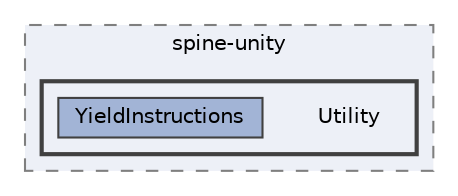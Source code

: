 digraph "external/spine-runtimes/spine-unity/Assets/Spine/Runtime/spine-unity/Utility"
{
 // LATEX_PDF_SIZE
  bgcolor="transparent";
  edge [fontname=Helvetica,fontsize=10,labelfontname=Helvetica,labelfontsize=10];
  node [fontname=Helvetica,fontsize=10,shape=box,height=0.2,width=0.4];
  compound=true
  subgraph clusterdir_29312ea1eca7bcd3e4a69dea1c531ce3 {
    graph [ bgcolor="#edf0f7", pencolor="grey50", label="spine-unity", fontname=Helvetica,fontsize=10 style="filled,dashed", URL="dir_29312ea1eca7bcd3e4a69dea1c531ce3.html",tooltip=""]
  subgraph clusterdir_b37a4bfe0f549620b3ff99ca1a3ec8ab {
    graph [ bgcolor="#edf0f7", pencolor="grey25", label="", fontname=Helvetica,fontsize=10 style="filled,bold", URL="dir_b37a4bfe0f549620b3ff99ca1a3ec8ab.html",tooltip=""]
    dir_b37a4bfe0f549620b3ff99ca1a3ec8ab [shape=plaintext, label="Utility"];
  dir_0226c75a5f1a0dd37626b740cdc7acd3 [label="YieldInstructions", fillcolor="#a2b4d6", color="grey25", style="filled", URL="dir_0226c75a5f1a0dd37626b740cdc7acd3.html",tooltip=""];
  }
  }
}

